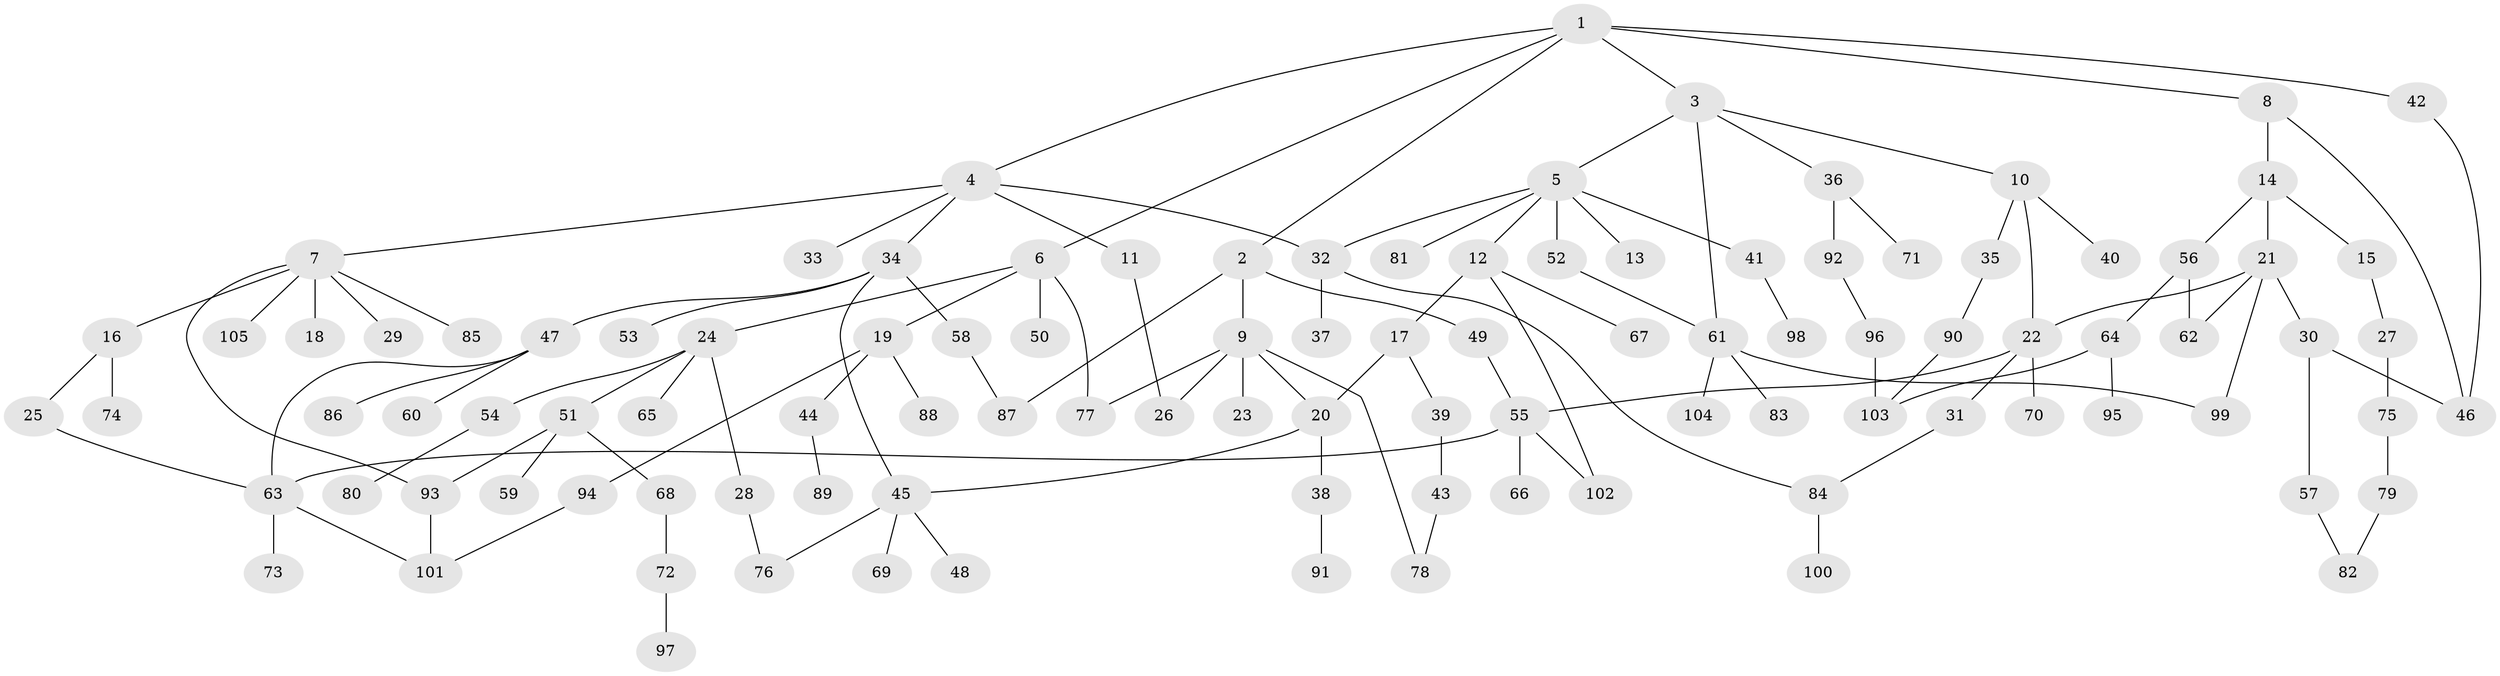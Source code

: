 // Generated by graph-tools (version 1.1) at 2025/49/03/09/25 03:49:20]
// undirected, 105 vertices, 129 edges
graph export_dot {
graph [start="1"]
  node [color=gray90,style=filled];
  1;
  2;
  3;
  4;
  5;
  6;
  7;
  8;
  9;
  10;
  11;
  12;
  13;
  14;
  15;
  16;
  17;
  18;
  19;
  20;
  21;
  22;
  23;
  24;
  25;
  26;
  27;
  28;
  29;
  30;
  31;
  32;
  33;
  34;
  35;
  36;
  37;
  38;
  39;
  40;
  41;
  42;
  43;
  44;
  45;
  46;
  47;
  48;
  49;
  50;
  51;
  52;
  53;
  54;
  55;
  56;
  57;
  58;
  59;
  60;
  61;
  62;
  63;
  64;
  65;
  66;
  67;
  68;
  69;
  70;
  71;
  72;
  73;
  74;
  75;
  76;
  77;
  78;
  79;
  80;
  81;
  82;
  83;
  84;
  85;
  86;
  87;
  88;
  89;
  90;
  91;
  92;
  93;
  94;
  95;
  96;
  97;
  98;
  99;
  100;
  101;
  102;
  103;
  104;
  105;
  1 -- 2;
  1 -- 3;
  1 -- 4;
  1 -- 6;
  1 -- 8;
  1 -- 42;
  2 -- 9;
  2 -- 49;
  2 -- 87;
  3 -- 5;
  3 -- 10;
  3 -- 36;
  3 -- 61;
  4 -- 7;
  4 -- 11;
  4 -- 32;
  4 -- 33;
  4 -- 34;
  5 -- 12;
  5 -- 13;
  5 -- 41;
  5 -- 52;
  5 -- 81;
  5 -- 32;
  6 -- 19;
  6 -- 24;
  6 -- 50;
  6 -- 77;
  7 -- 16;
  7 -- 18;
  7 -- 29;
  7 -- 85;
  7 -- 105;
  7 -- 93;
  8 -- 14;
  8 -- 46;
  9 -- 20;
  9 -- 23;
  9 -- 78;
  9 -- 26;
  9 -- 77;
  10 -- 22;
  10 -- 35;
  10 -- 40;
  11 -- 26;
  12 -- 17;
  12 -- 67;
  12 -- 102;
  14 -- 15;
  14 -- 21;
  14 -- 56;
  15 -- 27;
  16 -- 25;
  16 -- 74;
  17 -- 39;
  17 -- 20;
  19 -- 44;
  19 -- 88;
  19 -- 94;
  20 -- 38;
  20 -- 45;
  21 -- 30;
  21 -- 99;
  21 -- 22;
  21 -- 62;
  22 -- 31;
  22 -- 55;
  22 -- 70;
  24 -- 28;
  24 -- 51;
  24 -- 54;
  24 -- 65;
  25 -- 63;
  27 -- 75;
  28 -- 76;
  30 -- 57;
  30 -- 46;
  31 -- 84;
  32 -- 37;
  32 -- 84;
  34 -- 45;
  34 -- 47;
  34 -- 53;
  34 -- 58;
  35 -- 90;
  36 -- 71;
  36 -- 92;
  38 -- 91;
  39 -- 43;
  41 -- 98;
  42 -- 46;
  43 -- 78;
  44 -- 89;
  45 -- 48;
  45 -- 69;
  45 -- 76;
  47 -- 60;
  47 -- 86;
  47 -- 63;
  49 -- 55;
  51 -- 59;
  51 -- 68;
  51 -- 93;
  52 -- 61;
  54 -- 80;
  55 -- 66;
  55 -- 102;
  55 -- 63;
  56 -- 62;
  56 -- 64;
  57 -- 82;
  58 -- 87;
  61 -- 83;
  61 -- 99;
  61 -- 104;
  63 -- 73;
  63 -- 101;
  64 -- 95;
  64 -- 103;
  68 -- 72;
  72 -- 97;
  75 -- 79;
  79 -- 82;
  84 -- 100;
  90 -- 103;
  92 -- 96;
  93 -- 101;
  94 -- 101;
  96 -- 103;
}
